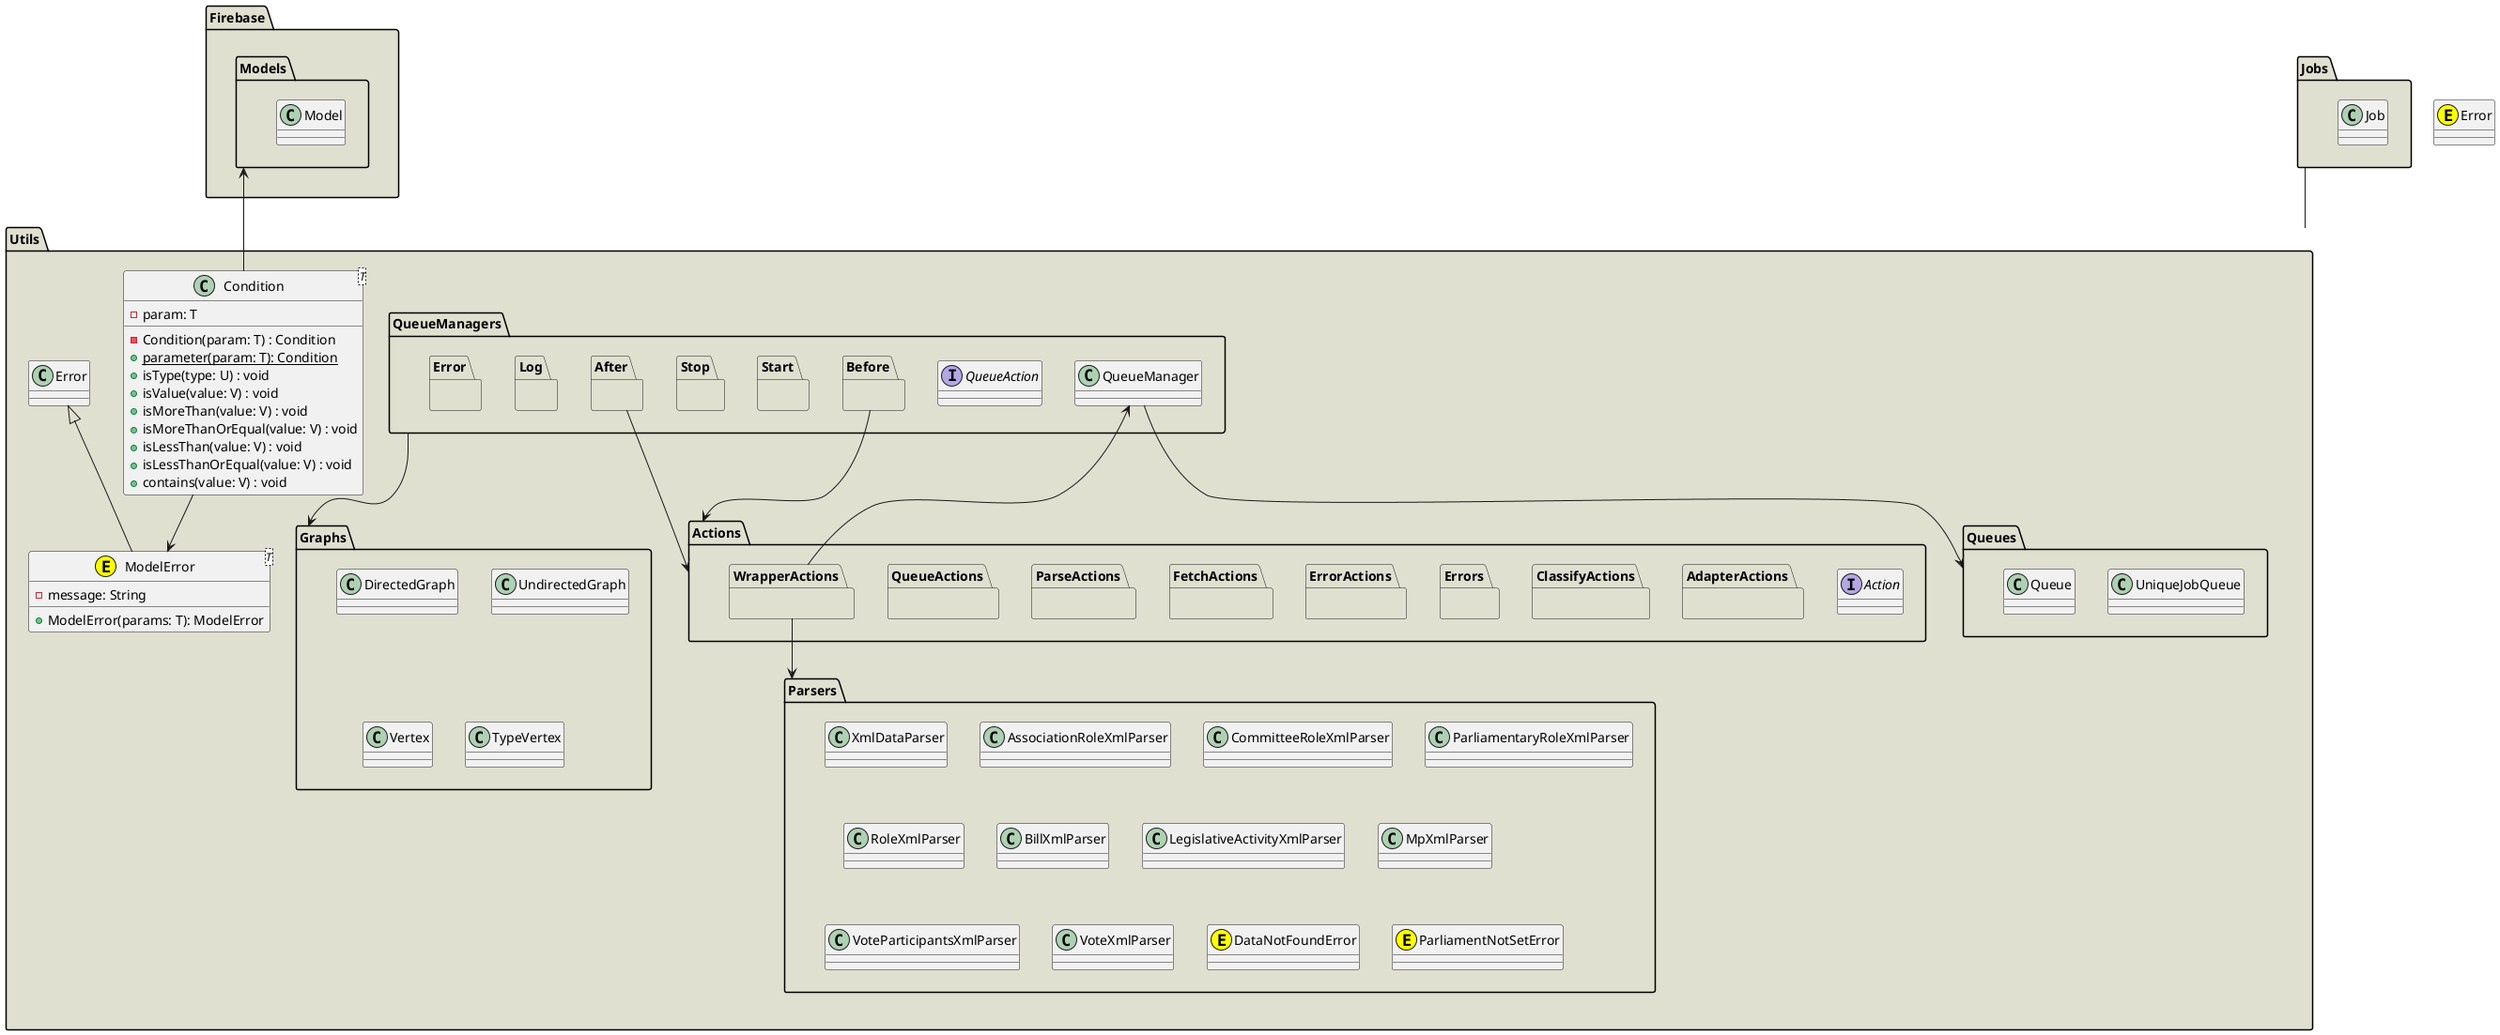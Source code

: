 @startuml
package Firebase #e0e0d1 {
    package Models #e0e0d1 {
        class Model
    }
}
package Jobs #e0e0d1 {
    class Job
}
class Error<<E, yellow>>
package Utils #e0e0d1 {
    package Actions #e0e0d1 {
        interface Action
        package AdapterActions #e0e0d1 {}
        package ClassifyActions #e0e0d1 {}
        package Errors #e0e0d1 {}
        package ErrorActions #e0e0d1 {}
        package FetchActions #e0e0d1 {}
        package ParseActions #e0e0d1 {}
        package QueueActions #e0e0d1 {}
        package WrapperActions #e0e0d1 {}
    }
    WrapperActions --> Parsers

    package Graphs #e0e0d1 {
        class DirectedGraph
        class UndirectedGraph
        class Vertex
        class TypeVertex
    }
    package Parsers #e0e0d1 {
        class XmlDataParser
        class AssociationRoleXmlParser
        class CommitteeRoleXmlParser
        class ParliamentaryRoleXmlParser
        class RoleXmlParser
        class BillXmlParser
        class LegislativeActivityXmlParser
        class MpXmlParser
        class VoteParticipantsXmlParser
        class VoteXmlParser
        class DataNotFoundError <<E,yellow>>
        class ParliamentNotSetError <<E,yellow>>
    }
    package Queues #e0e0d1 {
        class UniqueJobQueue
        class Queue
    }
    package QueueManagers #e0e0d1 {
        class QueueManager
        interface QueueAction
        package Before #e0e0d1 {}
        package Start #e0e0d1 {}
        package Stop #e0e0d1 {}
        package After #e0e0d1 {}
        package Log #e0e0d1 {}
        package Error #e0e0d1 {}
    }
    QueueManager <-- WrapperActions
    Before --> Actions
    After --> Actions
    QueueManagers --> Graphs
    QueueManager --> Queues

    class Condition<T> {
        - param: T
        - Condition(param: T) : Condition
        {static} + parameter(param: T): Condition
        + isType(type: U) : void
        + isValue(value: V) : void
        + isMoreThan(value: V) : void
        + isMoreThanOrEqual(value: V) : void
        + isLessThan(value: V) : void
        + isLessThanOrEqual(value: V) : void
        + contains(value: V) : void
    }
    class ModelError<T> <<E, yellow>> extends Error {
        - message: String
        + ModelError(params: T): ModelError
    }
    Condition --> ModelError
}
Models <-- Condition
Jobs -- Utils

@enduml